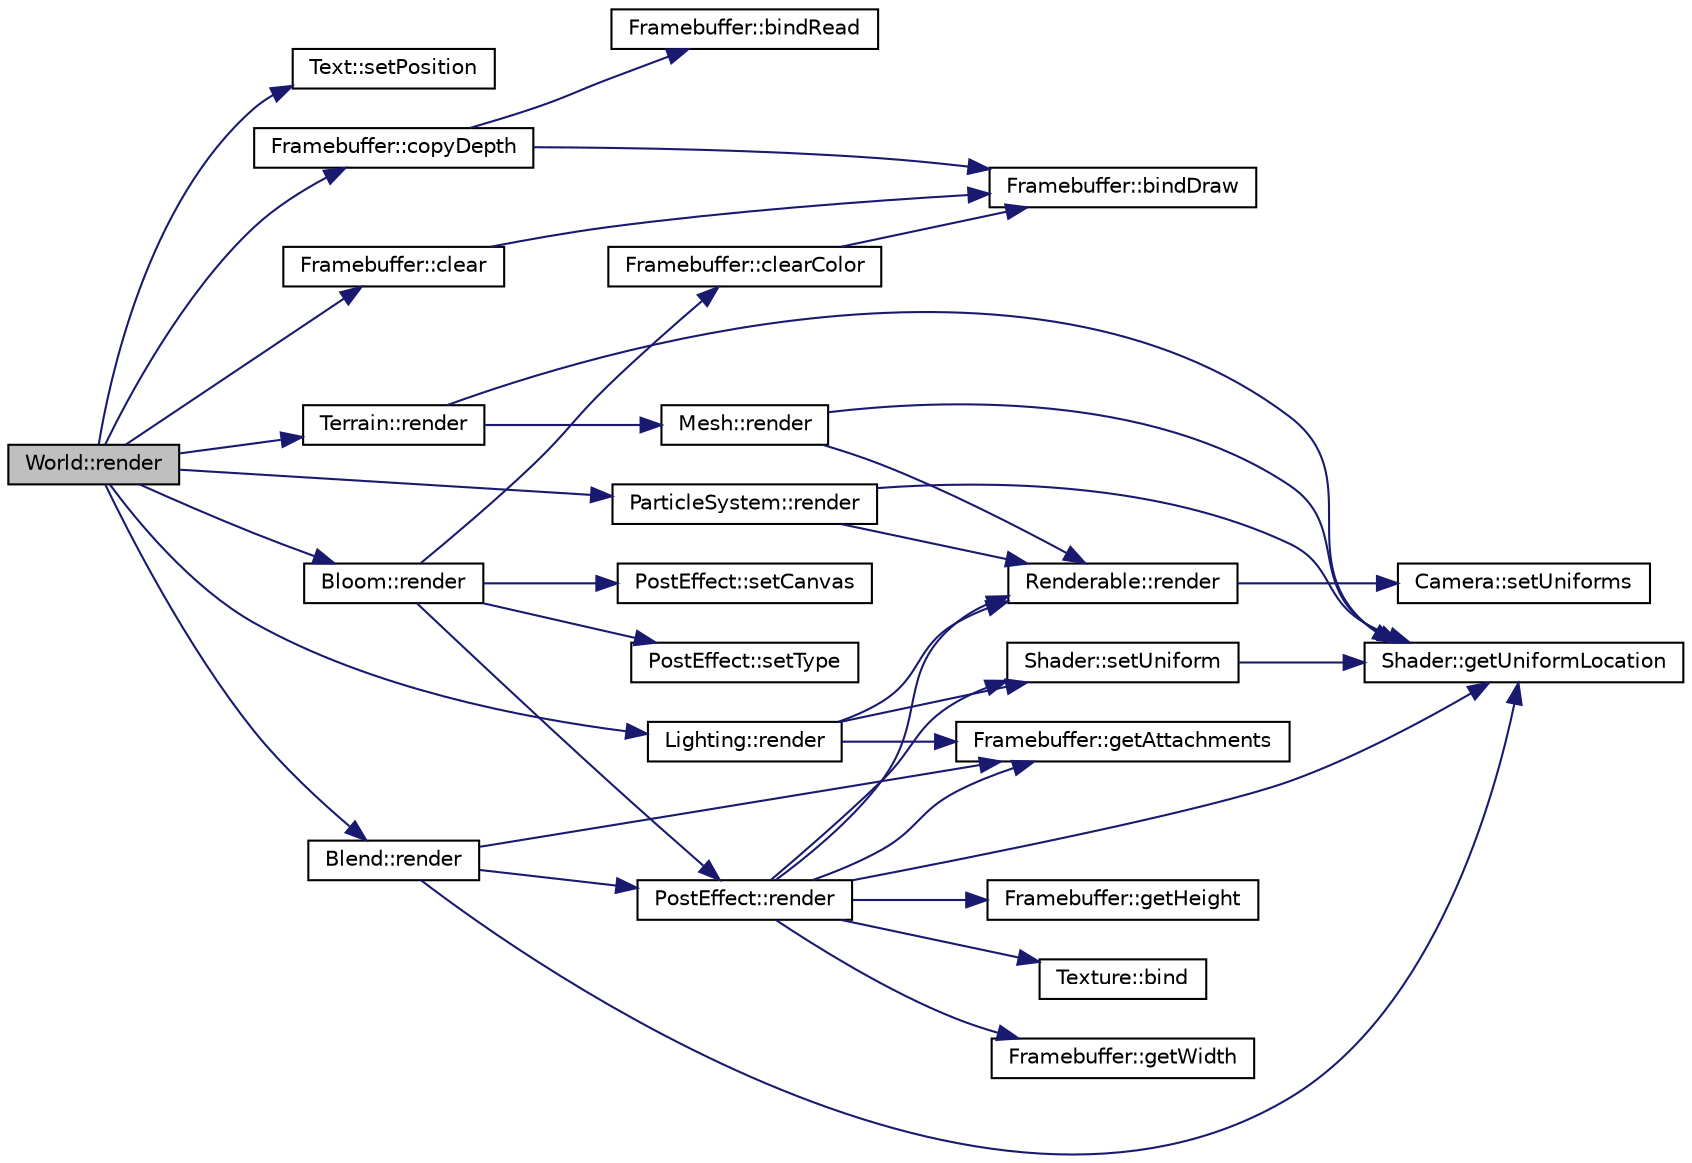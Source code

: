 digraph "World::render"
{
  edge [fontname="Helvetica",fontsize="10",labelfontname="Helvetica",labelfontsize="10"];
  node [fontname="Helvetica",fontsize="10",shape=record];
  rankdir="LR";
  Node1 [label="World::render",height=0.2,width=0.4,color="black", fillcolor="grey75", style="filled", fontcolor="black"];
  Node1 -> Node2 [color="midnightblue",fontsize="10",style="solid"];
  Node2 [label="Text::setPosition",height=0.2,width=0.4,color="black", fillcolor="white", style="filled",URL="$class_text.html#ae479c13afc074e0b214a838bf27630aa"];
  Node1 -> Node3 [color="midnightblue",fontsize="10",style="solid"];
  Node3 [label="Framebuffer::clear",height=0.2,width=0.4,color="black", fillcolor="white", style="filled",URL="$class_framebuffer.html#a29f3edfceab261b122f09a8a1b067b41"];
  Node3 -> Node4 [color="midnightblue",fontsize="10",style="solid"];
  Node4 [label="Framebuffer::bindDraw",height=0.2,width=0.4,color="black", fillcolor="white", style="filled",URL="$class_framebuffer.html#a4106324f9cffad333255ce5dab0d4c73"];
  Node1 -> Node5 [color="midnightblue",fontsize="10",style="solid"];
  Node5 [label="Terrain::render",height=0.2,width=0.4,color="black", fillcolor="white", style="filled",URL="$class_terrain.html#a56992faf594dadfdf2264c2f524ea12f"];
  Node5 -> Node6 [color="midnightblue",fontsize="10",style="solid"];
  Node6 [label="Shader::getUniformLocation",height=0.2,width=0.4,color="black", fillcolor="white", style="filled",URL="$class_shader.html#a2708a72dd82b3123cb77f1f1dfbbce09"];
  Node5 -> Node7 [color="midnightblue",fontsize="10",style="solid"];
  Node7 [label="Mesh::render",height=0.2,width=0.4,color="black", fillcolor="white", style="filled",URL="$class_mesh.html#aa196429f3e87ecd53e8770ba979222f4"];
  Node7 -> Node6 [color="midnightblue",fontsize="10",style="solid"];
  Node7 -> Node8 [color="midnightblue",fontsize="10",style="solid"];
  Node8 [label="Renderable::render",height=0.2,width=0.4,color="black", fillcolor="white", style="filled",URL="$class_renderable.html#a1dce45c4703b60fd30acf824c77df9b6"];
  Node8 -> Node9 [color="midnightblue",fontsize="10",style="solid"];
  Node9 [label="Camera::setUniforms",height=0.2,width=0.4,color="black", fillcolor="white", style="filled",URL="$class_camera.html#ab4a79b59eed20caf458908239df811ba"];
  Node1 -> Node10 [color="midnightblue",fontsize="10",style="solid"];
  Node10 [label="Lighting::render",height=0.2,width=0.4,color="black", fillcolor="white", style="filled",URL="$class_lighting.html#a139c84b1a180648b41694b47f281981b"];
  Node10 -> Node11 [color="midnightblue",fontsize="10",style="solid"];
  Node11 [label="Framebuffer::getAttachments",height=0.2,width=0.4,color="black", fillcolor="white", style="filled",URL="$class_framebuffer.html#aab2ffec3fc4c6d5efe71e2a8bea64f8b"];
  Node10 -> Node12 [color="midnightblue",fontsize="10",style="solid"];
  Node12 [label="Shader::setUniform",height=0.2,width=0.4,color="black", fillcolor="white", style="filled",URL="$class_shader.html#a71a0f88dafffbb3c3f0829e7a8c77abc"];
  Node12 -> Node6 [color="midnightblue",fontsize="10",style="solid"];
  Node10 -> Node8 [color="midnightblue",fontsize="10",style="solid"];
  Node1 -> Node13 [color="midnightblue",fontsize="10",style="solid"];
  Node13 [label="Framebuffer::copyDepth",height=0.2,width=0.4,color="black", fillcolor="white", style="filled",URL="$class_framebuffer.html#a3fdff897f598d2c659e251de3c8325da"];
  Node13 -> Node14 [color="midnightblue",fontsize="10",style="solid"];
  Node14 [label="Framebuffer::bindRead",height=0.2,width=0.4,color="black", fillcolor="white", style="filled",URL="$class_framebuffer.html#a9f14f58040d7d242f28dad5aff1a5564"];
  Node13 -> Node4 [color="midnightblue",fontsize="10",style="solid"];
  Node1 -> Node15 [color="midnightblue",fontsize="10",style="solid"];
  Node15 [label="ParticleSystem::render",height=0.2,width=0.4,color="black", fillcolor="white", style="filled",URL="$class_particle_system.html#af2ec9e0fe49695569a9524f6a2238e6f"];
  Node15 -> Node6 [color="midnightblue",fontsize="10",style="solid"];
  Node15 -> Node8 [color="midnightblue",fontsize="10",style="solid"];
  Node1 -> Node16 [color="midnightblue",fontsize="10",style="solid"];
  Node16 [label="Bloom::render",height=0.2,width=0.4,color="black", fillcolor="white", style="filled",URL="$class_bloom.html#a7754f494e4a503d4483215912efe6687"];
  Node16 -> Node17 [color="midnightblue",fontsize="10",style="solid"];
  Node17 [label="Framebuffer::clearColor",height=0.2,width=0.4,color="black", fillcolor="white", style="filled",URL="$class_framebuffer.html#a54aeea0a6f75c104fd974b0743cac55c"];
  Node17 -> Node4 [color="midnightblue",fontsize="10",style="solid"];
  Node16 -> Node18 [color="midnightblue",fontsize="10",style="solid"];
  Node18 [label="PostEffect::setType",height=0.2,width=0.4,color="black", fillcolor="white", style="filled",URL="$class_post_effect.html#a79e9feb3a6a7f9a6d7d386edf80045a9"];
  Node16 -> Node19 [color="midnightblue",fontsize="10",style="solid"];
  Node19 [label="PostEffect::render",height=0.2,width=0.4,color="black", fillcolor="white", style="filled",URL="$class_post_effect.html#a7274d736bac1655cc0e38e5fdf0dcf20"];
  Node19 -> Node6 [color="midnightblue",fontsize="10",style="solid"];
  Node19 -> Node20 [color="midnightblue",fontsize="10",style="solid"];
  Node20 [label="Framebuffer::getWidth",height=0.2,width=0.4,color="black", fillcolor="white", style="filled",URL="$class_framebuffer.html#a7b32671cc35241f0e8a75fe0565003d8"];
  Node19 -> Node21 [color="midnightblue",fontsize="10",style="solid"];
  Node21 [label="Framebuffer::getHeight",height=0.2,width=0.4,color="black", fillcolor="white", style="filled",URL="$class_framebuffer.html#ab1e7b6a5fb21ab0462536f823c97f7d1"];
  Node19 -> Node11 [color="midnightblue",fontsize="10",style="solid"];
  Node19 -> Node12 [color="midnightblue",fontsize="10",style="solid"];
  Node19 -> Node8 [color="midnightblue",fontsize="10",style="solid"];
  Node19 -> Node22 [color="midnightblue",fontsize="10",style="solid"];
  Node22 [label="Texture::bind",height=0.2,width=0.4,color="black", fillcolor="white", style="filled",URL="$class_texture.html#a49f3f1d6ec4370accdd9f007bb8934a5"];
  Node16 -> Node23 [color="midnightblue",fontsize="10",style="solid"];
  Node23 [label="PostEffect::setCanvas",height=0.2,width=0.4,color="black", fillcolor="white", style="filled",URL="$class_post_effect.html#a9a95d6d2be5272def9d246d1be702a72"];
  Node1 -> Node24 [color="midnightblue",fontsize="10",style="solid"];
  Node24 [label="Blend::render",height=0.2,width=0.4,color="black", fillcolor="white", style="filled",URL="$class_blend.html#a5399ccf82cbcb03559bd9176f5959a84"];
  Node24 -> Node11 [color="midnightblue",fontsize="10",style="solid"];
  Node24 -> Node6 [color="midnightblue",fontsize="10",style="solid"];
  Node24 -> Node19 [color="midnightblue",fontsize="10",style="solid"];
}
